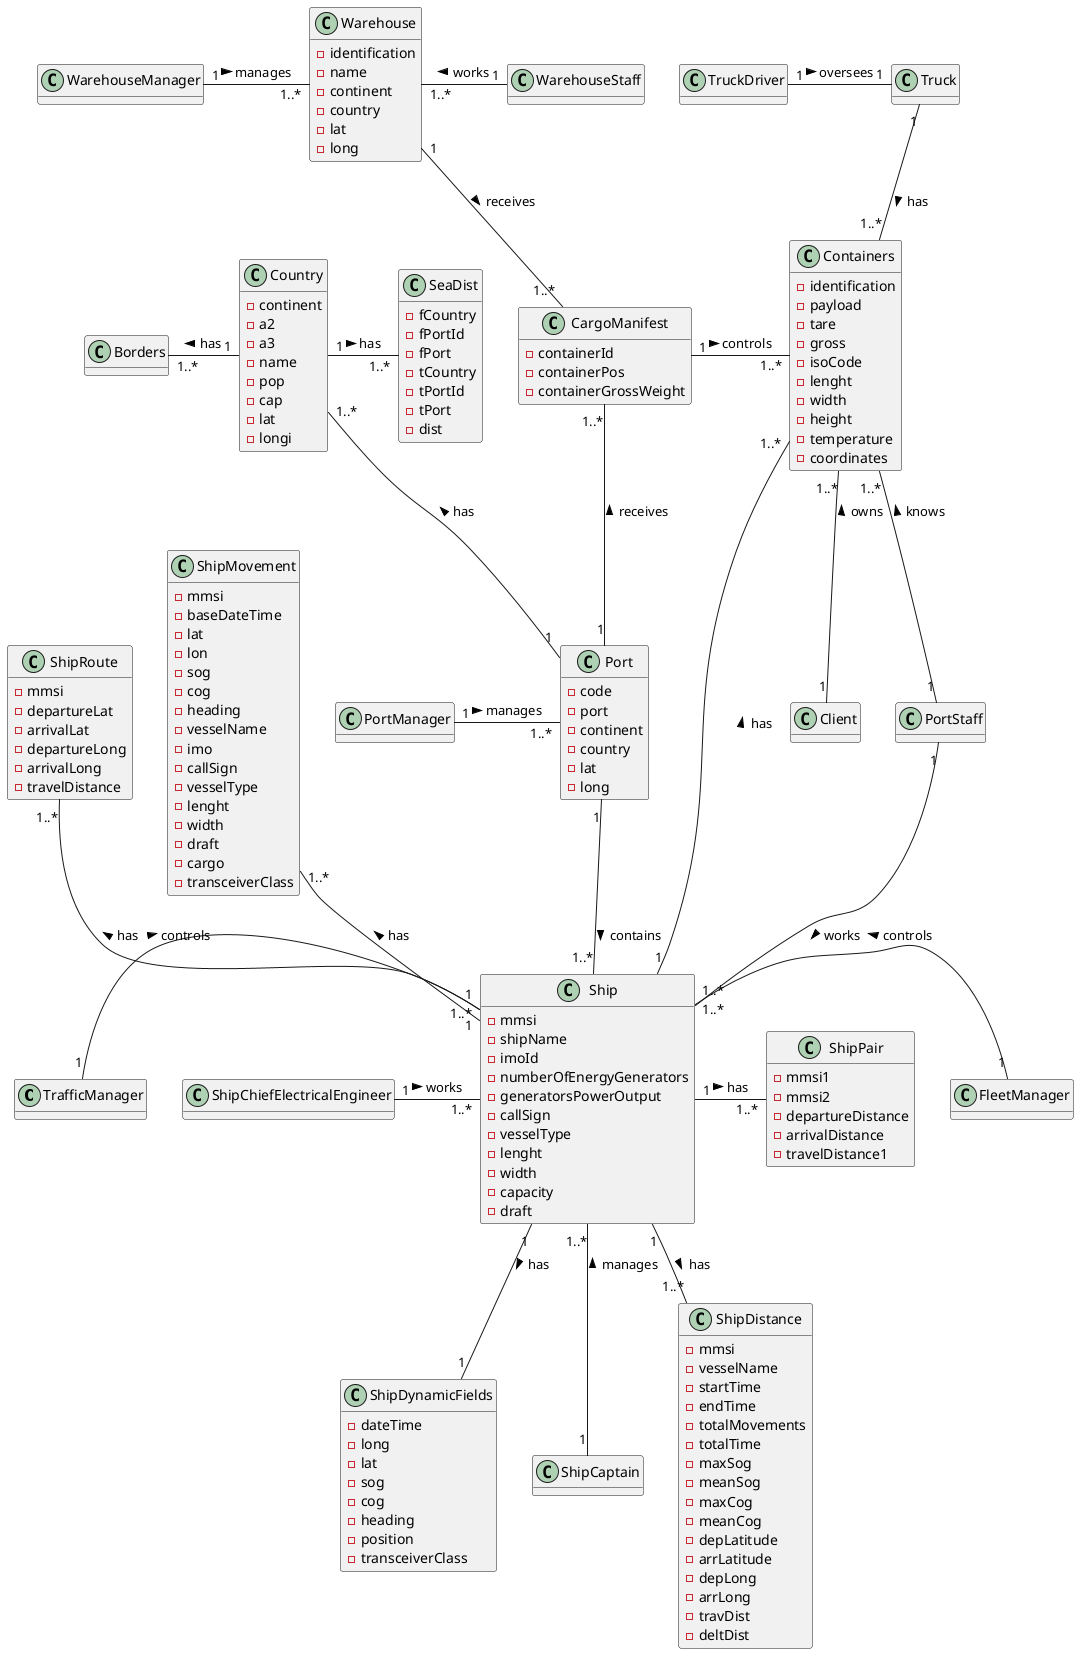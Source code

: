 @startuml

hide methods

class TrafficManager{
}

class Ship {
 - mmsi
 - shipName
 - imoId
 - numberOfEnergyGenerators
 - generatorsPowerOutput
 - callSign
 - vesselType
 - lenght
 - width
 - capacity
 - draft
}

class ShipDynamicFields {
 - dateTime
 - long
 -lat
 -sog
 -cog
 -heading
 -position
 -transceiverClass
}

class Port {
 - code
 - port
 - continent
 - country
 - lat
 - long
}

class Warehouse {
 - identification
 - name
 - continent
 - country
 - lat
 - long
}

class Containers {
- identification
- payload
- tare
- gross
- isoCode
- lenght
- width
- height
- temperature
- coordinates
}

class Client {
}


class CargoManifest {
- containerId
- containerPos
- containerGrossWeight
}

class Truck {
}

class FleetManager {
}

class WarehouseStaff {
}

class WarehouseManager {
}

class PortStaff {
}

class PortManager {
}

class ShipCaptain {
}

class ShipChiefElectricalEngineer {
}

class TruckDriver {
}

class ShipDistance {
- mmsi
- vesselName
- startTime
- endTime
- totalMovements
- totalTime
- maxSog
- meanSog
- maxCog
- meanCog
- depLatitude
- arrLatitude
- depLong
- arrLong
- travDist
- deltDist
}


class ShipMovement {
- mmsi
- baseDateTime
- lat
- lon
- sog
- cog
- heading
- vesselName
- imo
- callSign
- vesselType
- lenght
- width
- draft
- cargo
- transceiverClass
}

class ShipPair {
- mmsi1
- mmsi2
- departureDistance
- arrivalDistance
- travelDistance1
}

class ShipRoute {
- mmsi
- departureLat
- arrivalLat
- departureLong
- arrivalLong
- travelDistance
}

class Country {
- continent
- a2
- a3
- name
- pop
- cap
- lat
- longi
}

class SeaDist {
- fCountry
- fPortId
- fPort
- tCountry
- tPortId
- tPort
- dist
}

class Borders {
}


TrafficManager"1" -right- "1..*"Ship : > controls
FleetManager"1" -left- "1..*"Ship : > controls
WarehouseManager"1" -right- "1..*"Warehouse : > manages
WarehouseStaff"1" -left- "1..*"Warehouse : > works
PortStaff"1" -down- "1..*"Ship : > works
PortManager "1" -right- "1..*"Port : > manages
ShipCaptain "1" -up- "1..*"Ship : > manages
ShipChiefElectricalEngineer "1" -right- "1..*"Ship : > works
TruckDriver "1" -right- "1"Truck : > oversees
Ship "1" -down- "1"ShipDynamicFields : > has
Ship "1" -up- "1..*"Containers  : > has
CargoManifest "1" -right- "1..*"Containers : > controls
Truck "1" -down- "1..*"Containers : > has
Port"1" -up- "1..*"CargoManifest : > receives
Warehouse"1" -down- "1..*"CargoManifest :> receives
Ship "1" -down- "1..*"ShipDistance :> has
Ship "1" -up- "1..*"ShipMovement :> has
Ship "1" -right- "1..*"ShipPair :> has
Ship "1" -up- "1..*"ShipRoute :> has
Port "1" -down- "1..*"Ship :> contains
Client "1" -up- "1..*"Containers :> owns
Port "1" -up- "1..*"Country :> has
Country "1" -left- "1..*" Borders:> has
Country "1" -right- "1..*" SeaDist :> has
PortStaff"1" -up- "1..*" Containers :> knows



@enduml

